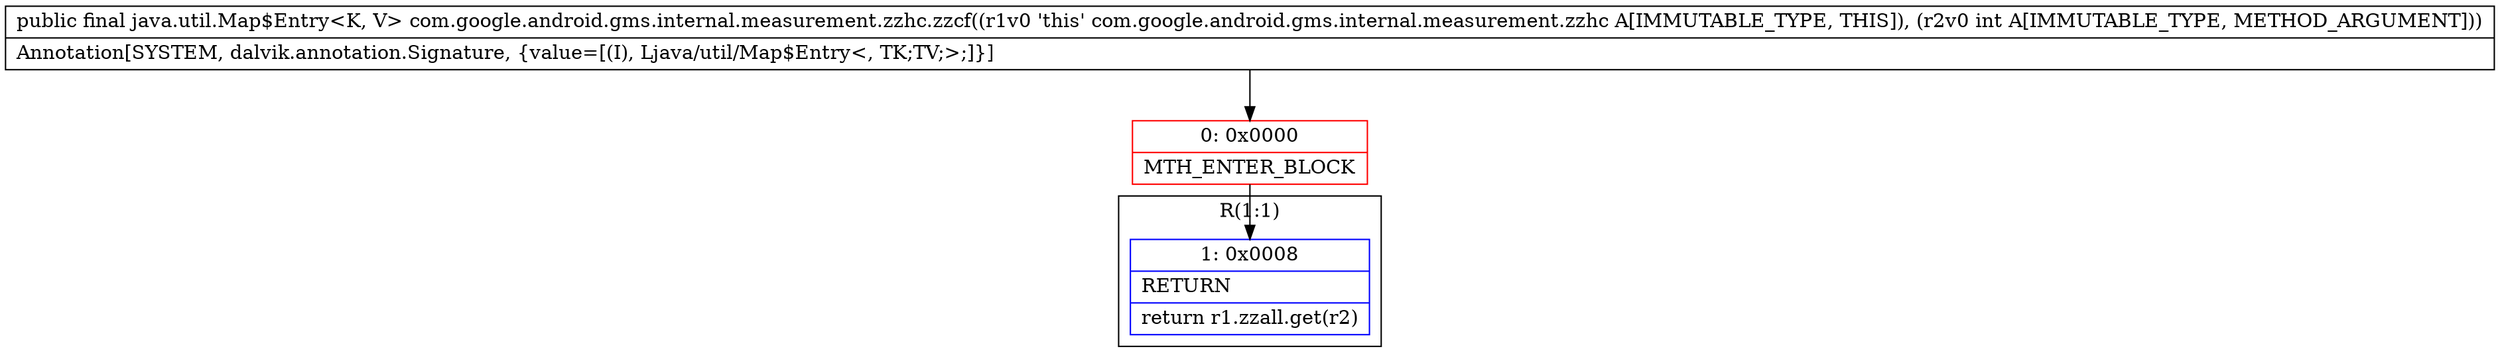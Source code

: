 digraph "CFG forcom.google.android.gms.internal.measurement.zzhc.zzcf(I)Ljava\/util\/Map$Entry;" {
subgraph cluster_Region_1162533110 {
label = "R(1:1)";
node [shape=record,color=blue];
Node_1 [shape=record,label="{1\:\ 0x0008|RETURN\l|return r1.zzall.get(r2)\l}"];
}
Node_0 [shape=record,color=red,label="{0\:\ 0x0000|MTH_ENTER_BLOCK\l}"];
MethodNode[shape=record,label="{public final java.util.Map$Entry\<K, V\> com.google.android.gms.internal.measurement.zzhc.zzcf((r1v0 'this' com.google.android.gms.internal.measurement.zzhc A[IMMUTABLE_TYPE, THIS]), (r2v0 int A[IMMUTABLE_TYPE, METHOD_ARGUMENT]))  | Annotation[SYSTEM, dalvik.annotation.Signature, \{value=[(I), Ljava\/util\/Map$Entry\<, TK;TV;\>;]\}]\l}"];
MethodNode -> Node_0;
Node_0 -> Node_1;
}

